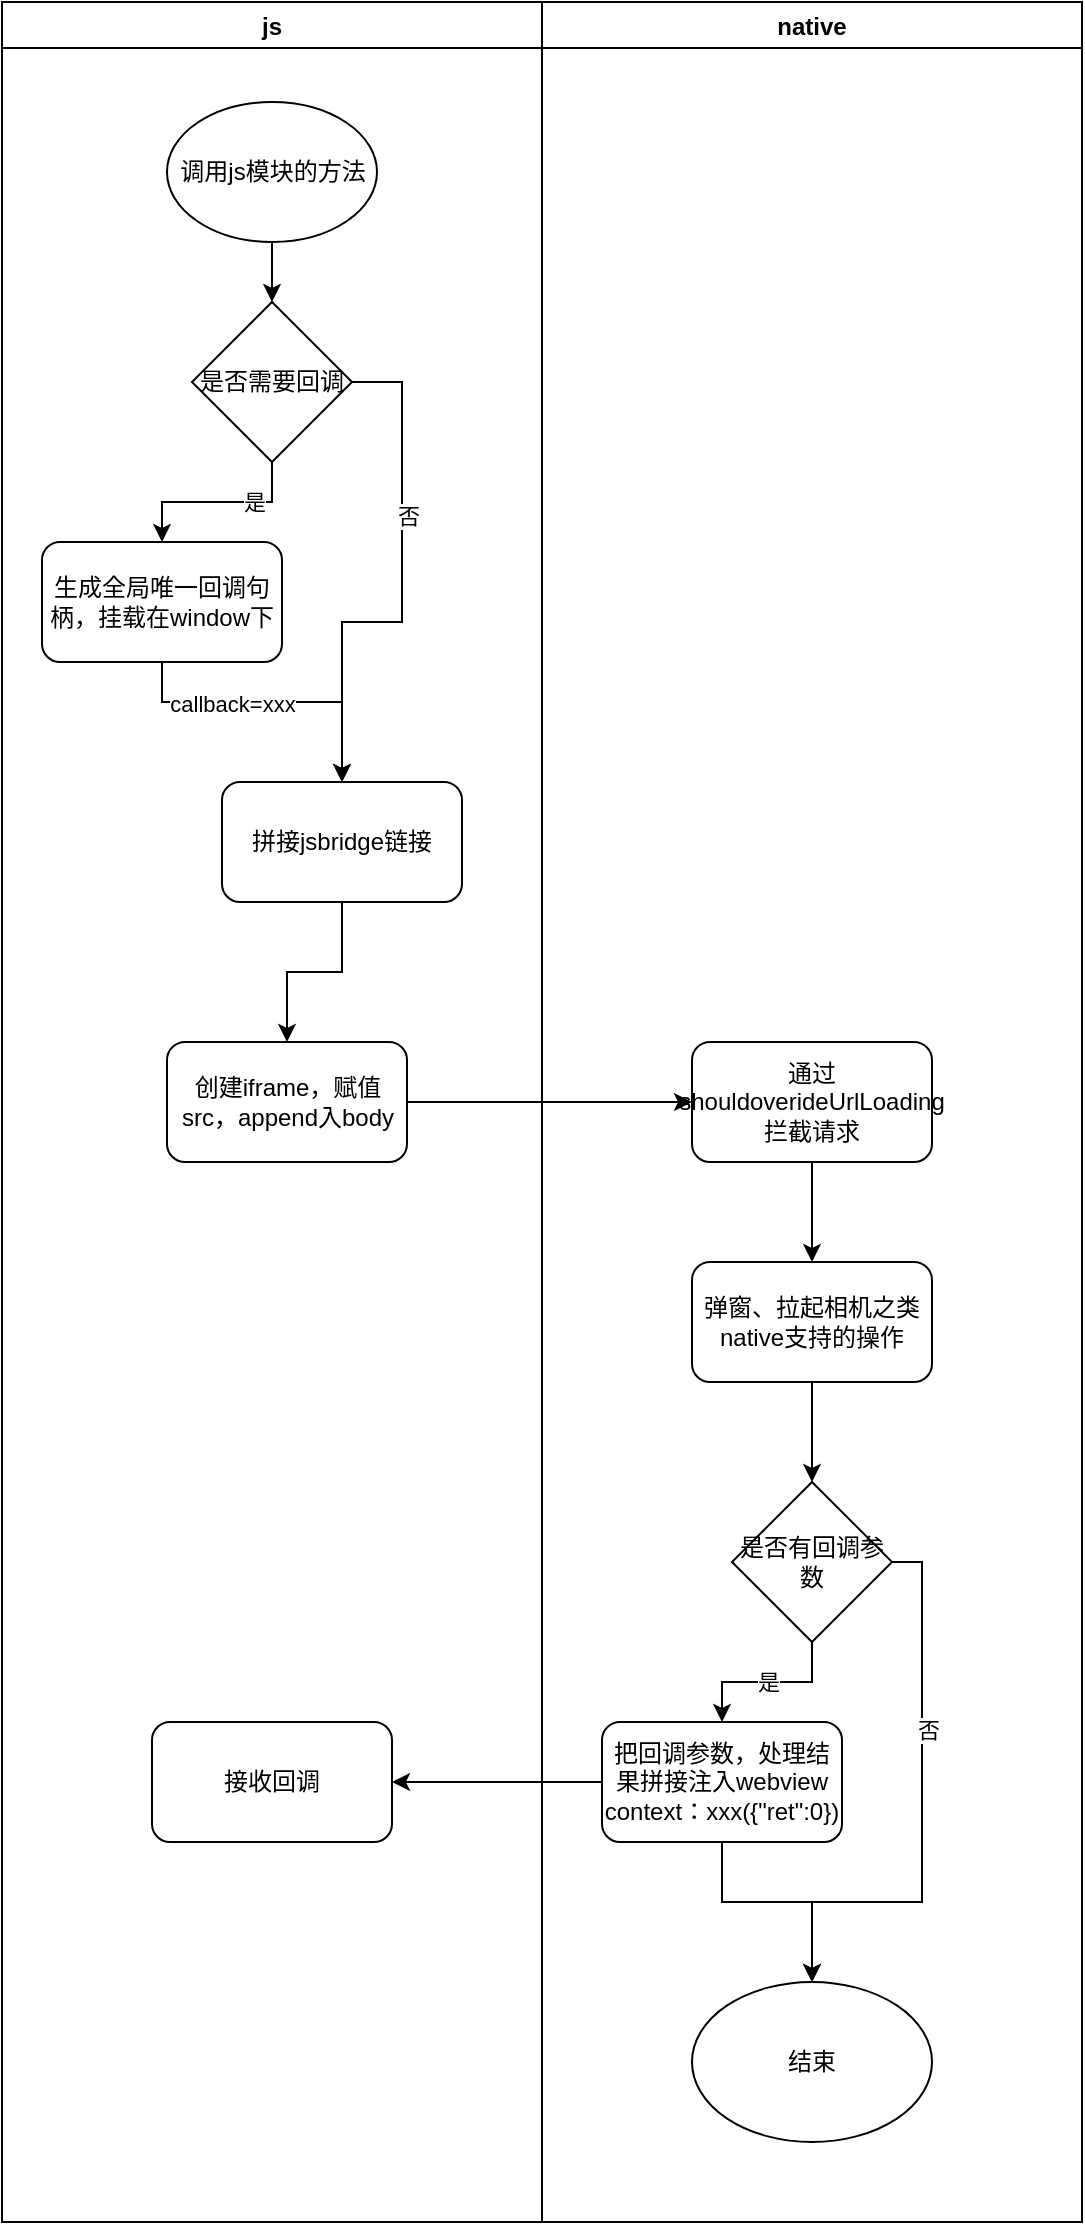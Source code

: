 <mxfile version="13.1.14" type="device"><diagram id="JKAVQDedfomyKwE3AURH" name="第 1 页"><mxGraphModel dx="1892" dy="1360" grid="1" gridSize="10" guides="1" tooltips="1" connect="1" arrows="1" fold="1" page="1" pageScale="1" pageWidth="827" pageHeight="1169" math="0" shadow="0"><root><mxCell id="0"/><mxCell id="1" parent="0"/><mxCell id="vgpZZ2N7GTKIHqyusSfu-1" value="js" style="swimlane;" vertex="1" parent="1"><mxGeometry x="130" y="80" width="270" height="1110" as="geometry"/></mxCell><mxCell id="vgpZZ2N7GTKIHqyusSfu-30" style="edgeStyle=orthogonalEdgeStyle;rounded=0;orthogonalLoop=1;jettySize=auto;html=1;entryX=0.5;entryY=0;entryDx=0;entryDy=0;" edge="1" parent="vgpZZ2N7GTKIHqyusSfu-1" source="vgpZZ2N7GTKIHqyusSfu-3" target="vgpZZ2N7GTKIHqyusSfu-6"><mxGeometry relative="1" as="geometry"/></mxCell><mxCell id="vgpZZ2N7GTKIHqyusSfu-3" value="调用js模块的方法" style="ellipse;whiteSpace=wrap;html=1;" vertex="1" parent="vgpZZ2N7GTKIHqyusSfu-1"><mxGeometry x="82.5" y="50" width="105" height="70" as="geometry"/></mxCell><mxCell id="vgpZZ2N7GTKIHqyusSfu-15" style="edgeStyle=orthogonalEdgeStyle;rounded=0;orthogonalLoop=1;jettySize=auto;html=1;" edge="1" parent="vgpZZ2N7GTKIHqyusSfu-1" source="vgpZZ2N7GTKIHqyusSfu-4" target="vgpZZ2N7GTKIHqyusSfu-14"><mxGeometry relative="1" as="geometry"/></mxCell><mxCell id="vgpZZ2N7GTKIHqyusSfu-4" value="拼接jsbridge链接" style="rounded=1;whiteSpace=wrap;html=1;" vertex="1" parent="vgpZZ2N7GTKIHqyusSfu-1"><mxGeometry x="110" y="390" width="120" height="60" as="geometry"/></mxCell><mxCell id="vgpZZ2N7GTKIHqyusSfu-11" style="edgeStyle=orthogonalEdgeStyle;rounded=0;orthogonalLoop=1;jettySize=auto;html=1;" edge="1" parent="vgpZZ2N7GTKIHqyusSfu-1" source="vgpZZ2N7GTKIHqyusSfu-6" target="vgpZZ2N7GTKIHqyusSfu-7"><mxGeometry relative="1" as="geometry"/></mxCell><mxCell id="vgpZZ2N7GTKIHqyusSfu-12" value="是" style="edgeLabel;html=1;align=center;verticalAlign=middle;resizable=0;points=[];" vertex="1" connectable="0" parent="vgpZZ2N7GTKIHqyusSfu-11"><mxGeometry x="-0.579" y="-9" relative="1" as="geometry"><mxPoint x="-9" y="9" as="offset"/></mxGeometry></mxCell><mxCell id="vgpZZ2N7GTKIHqyusSfu-6" value="是否需要回调" style="rhombus;whiteSpace=wrap;html=1;" vertex="1" parent="vgpZZ2N7GTKIHqyusSfu-1"><mxGeometry x="95" y="150" width="80" height="80" as="geometry"/></mxCell><mxCell id="vgpZZ2N7GTKIHqyusSfu-8" style="edgeStyle=orthogonalEdgeStyle;rounded=0;orthogonalLoop=1;jettySize=auto;html=1;" edge="1" parent="vgpZZ2N7GTKIHqyusSfu-1" source="vgpZZ2N7GTKIHqyusSfu-7"><mxGeometry relative="1" as="geometry"><mxPoint x="170" y="390" as="targetPoint"/><Array as="points"><mxPoint x="80" y="350"/><mxPoint x="170" y="350"/></Array></mxGeometry></mxCell><mxCell id="vgpZZ2N7GTKIHqyusSfu-9" value="callback=xxx" style="edgeLabel;html=1;align=center;verticalAlign=middle;resizable=0;points=[];" vertex="1" connectable="0" parent="vgpZZ2N7GTKIHqyusSfu-8"><mxGeometry x="-0.267" y="-1" relative="1" as="geometry"><mxPoint as="offset"/></mxGeometry></mxCell><mxCell id="vgpZZ2N7GTKIHqyusSfu-7" value="生成全局唯一回调句柄，挂载在window下" style="rounded=1;whiteSpace=wrap;html=1;" vertex="1" parent="vgpZZ2N7GTKIHqyusSfu-1"><mxGeometry x="20" y="270" width="120" height="60" as="geometry"/></mxCell><mxCell id="vgpZZ2N7GTKIHqyusSfu-14" value="创建iframe，赋值src，append入body" style="rounded=1;whiteSpace=wrap;html=1;" vertex="1" parent="vgpZZ2N7GTKIHqyusSfu-1"><mxGeometry x="82.5" y="520" width="120" height="60" as="geometry"/></mxCell><mxCell id="vgpZZ2N7GTKIHqyusSfu-22" value="接收回调" style="rounded=1;whiteSpace=wrap;html=1;" vertex="1" parent="vgpZZ2N7GTKIHqyusSfu-1"><mxGeometry x="75" y="860" width="120" height="60" as="geometry"/></mxCell><mxCell id="vgpZZ2N7GTKIHqyusSfu-2" value="native" style="swimlane;startSize=23;" vertex="1" parent="1"><mxGeometry x="400" y="80" width="270" height="1110" as="geometry"/></mxCell><mxCell id="vgpZZ2N7GTKIHqyusSfu-32" style="edgeStyle=orthogonalEdgeStyle;rounded=0;orthogonalLoop=1;jettySize=auto;html=1;" edge="1" parent="vgpZZ2N7GTKIHqyusSfu-2" source="vgpZZ2N7GTKIHqyusSfu-16" target="vgpZZ2N7GTKIHqyusSfu-17"><mxGeometry relative="1" as="geometry"/></mxCell><mxCell id="vgpZZ2N7GTKIHqyusSfu-16" value="通过shouldoverideUrlLoading拦截请求" style="rounded=1;whiteSpace=wrap;html=1;" vertex="1" parent="vgpZZ2N7GTKIHqyusSfu-2"><mxGeometry x="75" y="520" width="120" height="60" as="geometry"/></mxCell><mxCell id="vgpZZ2N7GTKIHqyusSfu-33" style="edgeStyle=orthogonalEdgeStyle;rounded=0;orthogonalLoop=1;jettySize=auto;html=1;" edge="1" parent="vgpZZ2N7GTKIHqyusSfu-2" source="vgpZZ2N7GTKIHqyusSfu-17" target="vgpZZ2N7GTKIHqyusSfu-20"><mxGeometry relative="1" as="geometry"/></mxCell><mxCell id="vgpZZ2N7GTKIHqyusSfu-17" value="弹窗、拉起相机之类native支持的操作" style="rounded=1;whiteSpace=wrap;html=1;" vertex="1" parent="vgpZZ2N7GTKIHqyusSfu-2"><mxGeometry x="75" y="630" width="120" height="60" as="geometry"/></mxCell><mxCell id="vgpZZ2N7GTKIHqyusSfu-24" value="是" style="edgeStyle=orthogonalEdgeStyle;rounded=0;orthogonalLoop=1;jettySize=auto;html=1;" edge="1" parent="vgpZZ2N7GTKIHqyusSfu-2" source="vgpZZ2N7GTKIHqyusSfu-20" target="vgpZZ2N7GTKIHqyusSfu-21"><mxGeometry relative="1" as="geometry"/></mxCell><mxCell id="vgpZZ2N7GTKIHqyusSfu-28" style="edgeStyle=orthogonalEdgeStyle;rounded=0;orthogonalLoop=1;jettySize=auto;html=1;" edge="1" parent="vgpZZ2N7GTKIHqyusSfu-2" source="vgpZZ2N7GTKIHqyusSfu-20"><mxGeometry relative="1" as="geometry"><mxPoint x="135" y="990" as="targetPoint"/><Array as="points"><mxPoint x="190" y="780"/><mxPoint x="190" y="950"/><mxPoint x="135" y="950"/></Array></mxGeometry></mxCell><mxCell id="vgpZZ2N7GTKIHqyusSfu-29" value="否" style="edgeLabel;html=1;align=center;verticalAlign=middle;resizable=0;points=[];" vertex="1" connectable="0" parent="vgpZZ2N7GTKIHqyusSfu-28"><mxGeometry x="-0.293" y="3" relative="1" as="geometry"><mxPoint as="offset"/></mxGeometry></mxCell><mxCell id="vgpZZ2N7GTKIHqyusSfu-20" value="是否有回调参数" style="rhombus;whiteSpace=wrap;html=1;" vertex="1" parent="vgpZZ2N7GTKIHqyusSfu-2"><mxGeometry x="95" y="740" width="80" height="80" as="geometry"/></mxCell><mxCell id="vgpZZ2N7GTKIHqyusSfu-27" style="edgeStyle=orthogonalEdgeStyle;rounded=0;orthogonalLoop=1;jettySize=auto;html=1;" edge="1" parent="vgpZZ2N7GTKIHqyusSfu-2" source="vgpZZ2N7GTKIHqyusSfu-21" target="vgpZZ2N7GTKIHqyusSfu-26"><mxGeometry relative="1" as="geometry"><Array as="points"><mxPoint x="90" y="950"/><mxPoint x="135" y="950"/></Array></mxGeometry></mxCell><mxCell id="vgpZZ2N7GTKIHqyusSfu-21" value="把回调参数，处理结果拼接注入webview context：xxx({&quot;ret&quot;:0})" style="rounded=1;whiteSpace=wrap;html=1;" vertex="1" parent="vgpZZ2N7GTKIHqyusSfu-2"><mxGeometry x="30" y="860" width="120" height="60" as="geometry"/></mxCell><mxCell id="vgpZZ2N7GTKIHqyusSfu-26" value="结束" style="ellipse;whiteSpace=wrap;html=1;" vertex="1" parent="vgpZZ2N7GTKIHqyusSfu-2"><mxGeometry x="75" y="990" width="120" height="80" as="geometry"/></mxCell><mxCell id="vgpZZ2N7GTKIHqyusSfu-10" style="edgeStyle=orthogonalEdgeStyle;rounded=0;orthogonalLoop=1;jettySize=auto;html=1;" edge="1" parent="1" source="vgpZZ2N7GTKIHqyusSfu-6"><mxGeometry relative="1" as="geometry"><mxPoint x="300" y="470" as="targetPoint"/><Array as="points"><mxPoint x="330" y="270"/><mxPoint x="330" y="390"/><mxPoint x="300" y="390"/></Array></mxGeometry></mxCell><mxCell id="vgpZZ2N7GTKIHqyusSfu-13" value="否" style="edgeLabel;html=1;align=center;verticalAlign=middle;resizable=0;points=[];" vertex="1" connectable="0" parent="vgpZZ2N7GTKIHqyusSfu-10"><mxGeometry x="-0.278" y="3" relative="1" as="geometry"><mxPoint as="offset"/></mxGeometry></mxCell><mxCell id="vgpZZ2N7GTKIHqyusSfu-23" style="edgeStyle=orthogonalEdgeStyle;rounded=0;orthogonalLoop=1;jettySize=auto;html=1;entryX=1;entryY=0.5;entryDx=0;entryDy=0;" edge="1" parent="1" source="vgpZZ2N7GTKIHqyusSfu-21" target="vgpZZ2N7GTKIHqyusSfu-22"><mxGeometry relative="1" as="geometry"/></mxCell><mxCell id="vgpZZ2N7GTKIHqyusSfu-31" style="edgeStyle=orthogonalEdgeStyle;rounded=0;orthogonalLoop=1;jettySize=auto;html=1;" edge="1" parent="1" source="vgpZZ2N7GTKIHqyusSfu-14" target="vgpZZ2N7GTKIHqyusSfu-16"><mxGeometry relative="1" as="geometry"/></mxCell></root></mxGraphModel></diagram></mxfile>